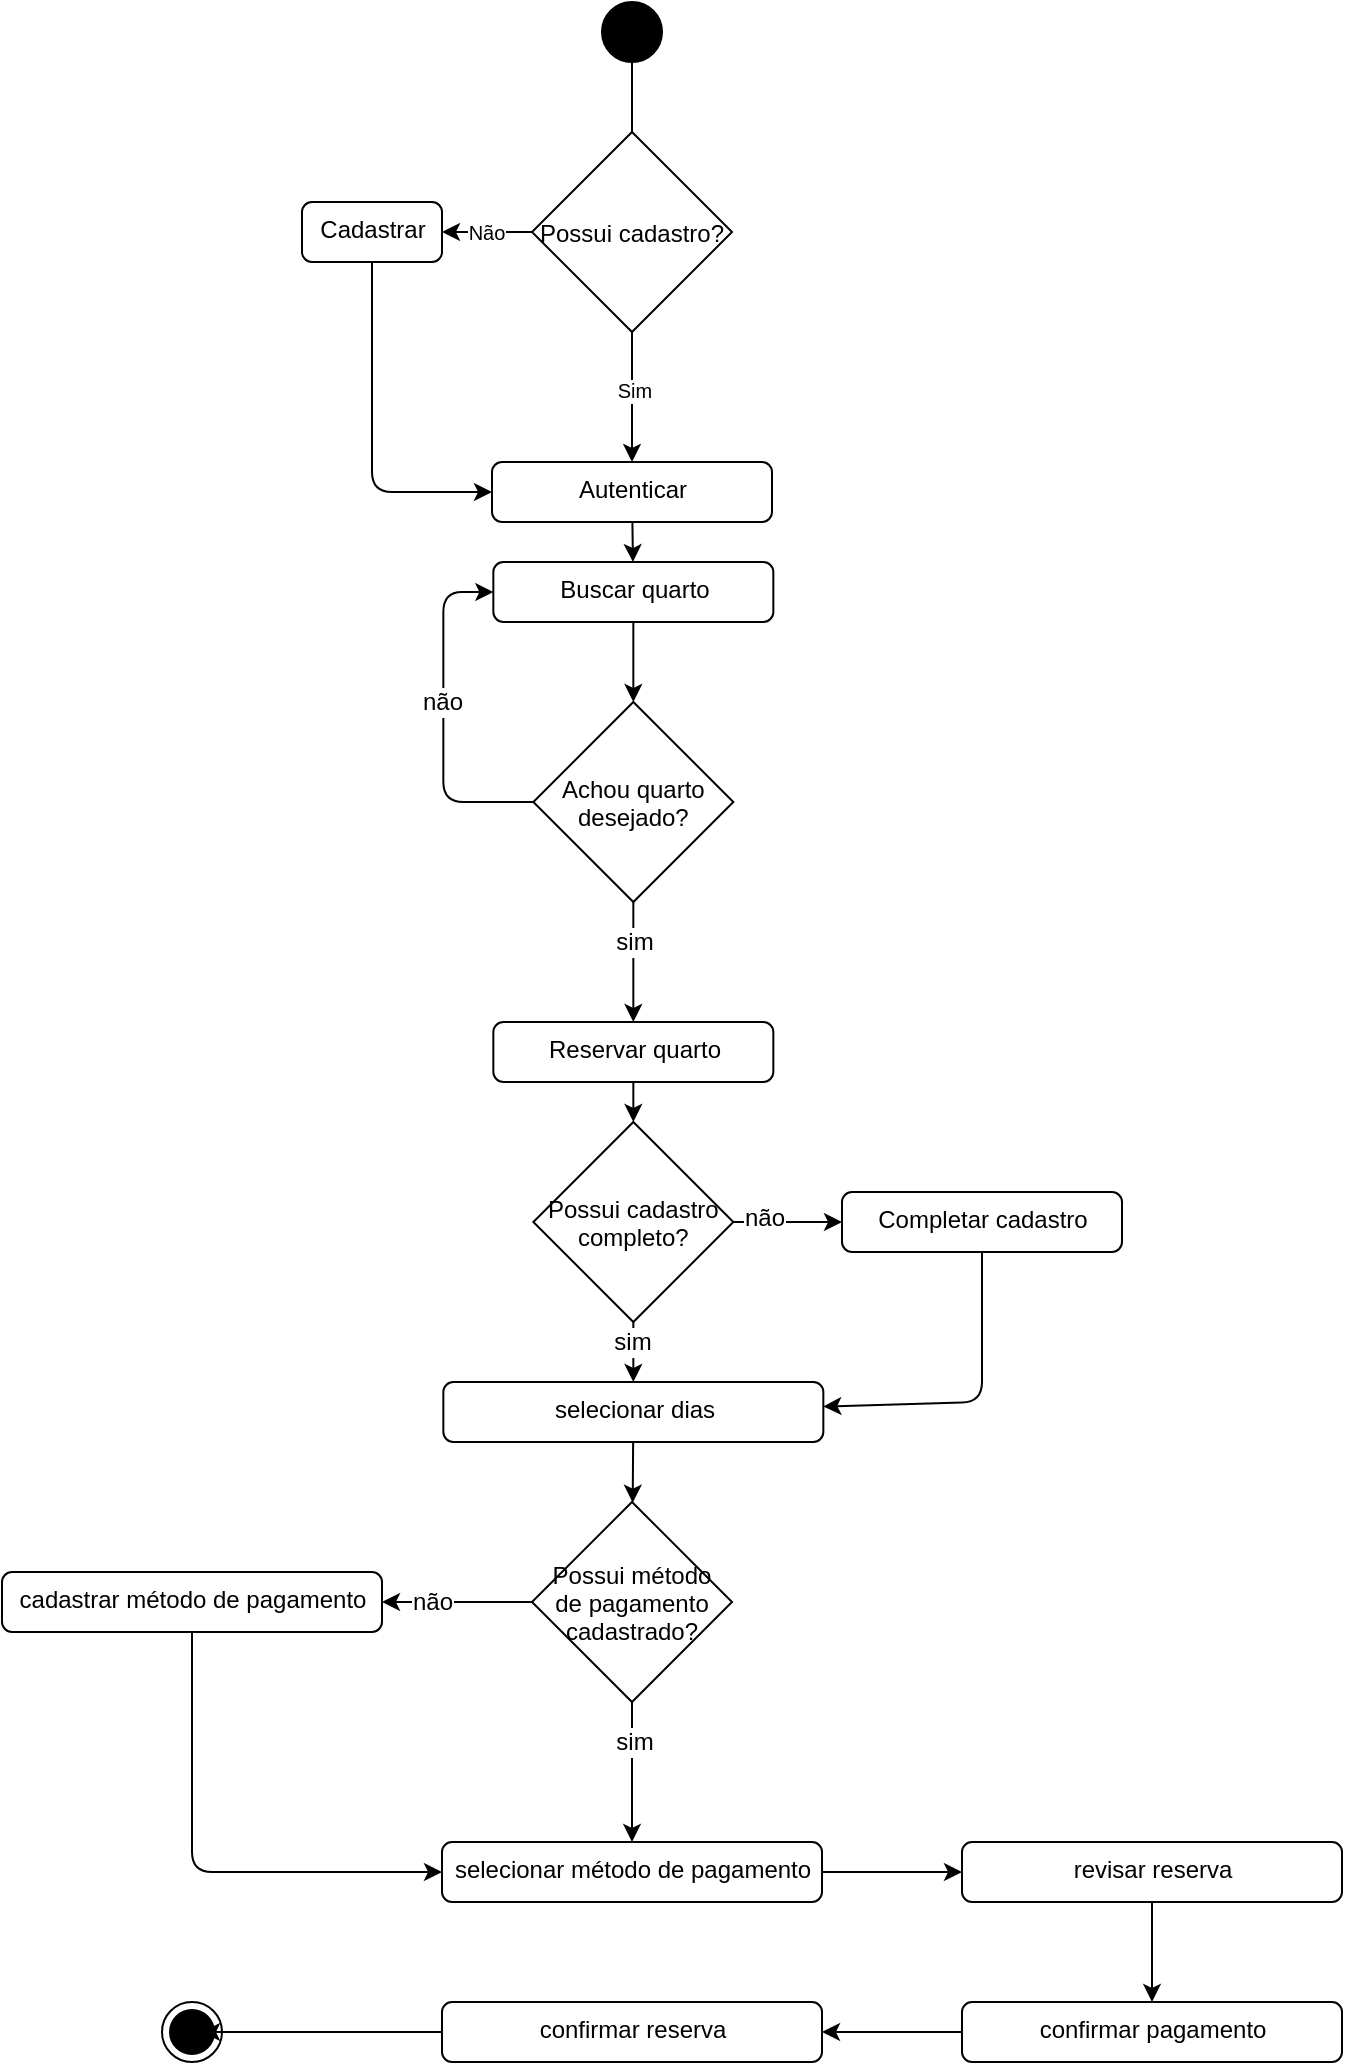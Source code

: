 <mxfile>
    <diagram id="xIBiIDnxRt9ATQEaylH9" name="Page-1">
        <mxGraphModel dx="692" dy="542" grid="1" gridSize="10" guides="1" tooltips="1" connect="1" arrows="1" fold="1" page="1" pageScale="1" pageWidth="827" pageHeight="1169" math="0" shadow="0">
            <root>
                <mxCell id="0"/>
                <mxCell id="1" parent="0"/>
                <mxCell id="8" style="edgeStyle=none;html=1;fontSize=10;endArrow=none;endFill=0;" parent="1" source="2" target="5" edge="1">
                    <mxGeometry relative="1" as="geometry"/>
                </mxCell>
                <mxCell id="2" value="" style="ellipse;fillColor=strokeColor;" parent="1" vertex="1">
                    <mxGeometry x="390" y="30" width="30" height="30" as="geometry"/>
                </mxCell>
                <mxCell id="3" value="" style="ellipse;html=1;shape=endState;fillColor=strokeColor;" parent="1" vertex="1">
                    <mxGeometry x="170" y="1030" width="30" height="30" as="geometry"/>
                </mxCell>
                <mxCell id="18" style="edgeStyle=none;html=1;fontSize=10;startArrow=none;startFill=0;endArrow=classic;endFill=1;" parent="1" source="4" target="17" edge="1">
                    <mxGeometry relative="1" as="geometry"/>
                </mxCell>
                <mxCell id="4" value="Autenticar" style="html=1;align=center;verticalAlign=top;rounded=1;absoluteArcSize=1;arcSize=10;dashed=0;fillColor=none;" parent="1" vertex="1">
                    <mxGeometry x="335" y="260" width="140" height="30" as="geometry"/>
                </mxCell>
                <mxCell id="9" style="edgeStyle=none;html=1;entryX=0.5;entryY=0;entryDx=0;entryDy=0;fontSize=10;endArrow=classic;endFill=1;" parent="1" source="5" target="4" edge="1">
                    <mxGeometry relative="1" as="geometry"/>
                </mxCell>
                <mxCell id="14" value="Sim" style="edgeLabel;html=1;align=center;verticalAlign=middle;resizable=0;points=[];fontSize=10;" parent="9" vertex="1" connectable="0">
                    <mxGeometry x="-0.105" y="1" relative="1" as="geometry">
                        <mxPoint as="offset"/>
                    </mxGeometry>
                </mxCell>
                <mxCell id="11" style="edgeStyle=none;html=1;fontSize=10;endArrow=classic;endFill=1;" parent="1" source="5" target="10" edge="1">
                    <mxGeometry relative="1" as="geometry"/>
                </mxCell>
                <mxCell id="13" value="Não" style="edgeLabel;html=1;align=center;verticalAlign=middle;resizable=0;points=[];fontSize=10;" parent="11" vertex="1" connectable="0">
                    <mxGeometry x="-0.445" relative="1" as="geometry">
                        <mxPoint x="-11" as="offset"/>
                    </mxGeometry>
                </mxCell>
                <mxCell id="5" value="Possui cadastro?" style="rhombus;fontSize=12;" parent="1" vertex="1">
                    <mxGeometry x="355" y="95" width="100" height="100" as="geometry"/>
                </mxCell>
                <mxCell id="12" style="edgeStyle=none;html=1;fontSize=10;endArrow=classic;endFill=1;" parent="1" source="10" target="4" edge="1">
                    <mxGeometry relative="1" as="geometry">
                        <Array as="points">
                            <mxPoint x="275" y="275"/>
                        </Array>
                    </mxGeometry>
                </mxCell>
                <mxCell id="10" value="Cadastrar" style="html=1;align=center;verticalAlign=top;rounded=1;absoluteArcSize=1;arcSize=10;dashed=0;fillColor=none;" parent="1" vertex="1">
                    <mxGeometry x="240" y="130" width="70" height="30" as="geometry"/>
                </mxCell>
                <mxCell id="20" style="edgeStyle=none;html=1;fontSize=12;startArrow=none;startFill=0;endArrow=classic;endFill=1;" parent="1" source="17" target="19" edge="1">
                    <mxGeometry relative="1" as="geometry"/>
                </mxCell>
                <mxCell id="17" value="&lt;span style=&quot;font-size: 12px;&quot;&gt;Buscar quarto&lt;/span&gt;" style="html=1;align=center;verticalAlign=top;rounded=1;absoluteArcSize=1;arcSize=10;dashed=0;fillColor=none;fontSize=10;" parent="1" vertex="1">
                    <mxGeometry x="335.67" y="310" width="140" height="30" as="geometry"/>
                </mxCell>
                <mxCell id="24" style="edgeStyle=none;html=1;fontSize=12;startArrow=none;startFill=0;endArrow=classic;endFill=1;" parent="1" source="19" target="23" edge="1">
                    <mxGeometry relative="1" as="geometry"/>
                </mxCell>
                <mxCell id="28" value="sim" style="edgeLabel;html=1;align=center;verticalAlign=middle;resizable=0;points=[];fontSize=12;" parent="24" vertex="1" connectable="0">
                    <mxGeometry x="-0.526" relative="1" as="geometry">
                        <mxPoint y="6" as="offset"/>
                    </mxGeometry>
                </mxCell>
                <mxCell id="25" style="edgeStyle=none;html=1;fontSize=12;startArrow=none;startFill=0;endArrow=classic;endFill=1;" parent="1" source="19" target="17" edge="1">
                    <mxGeometry relative="1" as="geometry">
                        <Array as="points">
                            <mxPoint x="310.67" y="430"/>
                            <mxPoint x="310.67" y="325"/>
                        </Array>
                    </mxGeometry>
                </mxCell>
                <mxCell id="27" value="não" style="edgeLabel;html=1;align=center;verticalAlign=middle;resizable=0;points=[];fontSize=12;" parent="25" vertex="1" connectable="0">
                    <mxGeometry x="-0.582" y="-1" relative="1" as="geometry">
                        <mxPoint x="-9" y="-49" as="offset"/>
                    </mxGeometry>
                </mxCell>
                <mxCell id="19" value="Achou quarto&#10;desejado?" style="rhombus;fontSize=12;" parent="1" vertex="1">
                    <mxGeometry x="355.67" y="380" width="100" height="100" as="geometry"/>
                </mxCell>
                <mxCell id="31" style="edgeStyle=none;html=1;fontSize=12;startArrow=none;startFill=0;endArrow=classic;endFill=1;" parent="1" source="23" target="30" edge="1">
                    <mxGeometry relative="1" as="geometry"/>
                </mxCell>
                <mxCell id="23" value="&lt;span style=&quot;font-size: 12px;&quot;&gt;Reservar quarto&lt;/span&gt;" style="html=1;align=center;verticalAlign=top;rounded=1;absoluteArcSize=1;arcSize=10;dashed=0;fillColor=none;fontSize=10;" parent="1" vertex="1">
                    <mxGeometry x="335.67" y="540" width="140" height="30" as="geometry"/>
                </mxCell>
                <mxCell id="34" style="edgeStyle=none;html=1;fontSize=12;startArrow=none;startFill=0;endArrow=classic;endFill=1;" parent="1" source="30" target="32" edge="1">
                    <mxGeometry relative="1" as="geometry"/>
                </mxCell>
                <mxCell id="46" value="não" style="edgeLabel;html=1;align=center;verticalAlign=middle;resizable=0;points=[];fontSize=12;" parent="34" vertex="1" connectable="0">
                    <mxGeometry x="-0.439" y="2" relative="1" as="geometry">
                        <mxPoint as="offset"/>
                    </mxGeometry>
                </mxCell>
                <mxCell id="37" style="edgeStyle=none;html=1;fontSize=12;startArrow=none;startFill=0;endArrow=classic;endFill=1;" parent="1" source="30" target="60" edge="1">
                    <mxGeometry relative="1" as="geometry"/>
                </mxCell>
                <mxCell id="45" value="sim" style="edgeLabel;html=1;align=center;verticalAlign=middle;resizable=0;points=[];fontSize=12;" parent="37" vertex="1" connectable="0">
                    <mxGeometry x="-0.357" y="-1" relative="1" as="geometry">
                        <mxPoint as="offset"/>
                    </mxGeometry>
                </mxCell>
                <mxCell id="30" value="Possui cadastro &#10;completo?" style="rhombus;fontSize=12;" parent="1" vertex="1">
                    <mxGeometry x="355.67" y="590" width="100" height="100" as="geometry"/>
                </mxCell>
                <mxCell id="38" style="edgeStyle=none;html=1;fontSize=12;startArrow=none;startFill=0;endArrow=classic;endFill=1;" parent="1" source="32" target="60" edge="1">
                    <mxGeometry relative="1" as="geometry">
                        <Array as="points">
                            <mxPoint x="580" y="730"/>
                        </Array>
                    </mxGeometry>
                </mxCell>
                <mxCell id="32" value="&lt;span style=&quot;font-size: 12px;&quot;&gt;Completar cadastro&lt;/span&gt;" style="html=1;align=center;verticalAlign=top;rounded=1;absoluteArcSize=1;arcSize=10;dashed=0;fillColor=none;fontSize=10;" parent="1" vertex="1">
                    <mxGeometry x="510.0" y="625" width="140" height="30" as="geometry"/>
                </mxCell>
                <mxCell id="42" style="edgeStyle=none;html=1;fontSize=12;startArrow=none;startFill=0;endArrow=classic;endFill=1;" parent="1" source="35" target="40" edge="1">
                    <mxGeometry relative="1" as="geometry">
                        <Array as="points">
                            <mxPoint x="185" y="965"/>
                        </Array>
                    </mxGeometry>
                </mxCell>
                <mxCell id="35" value="&lt;span style=&quot;font-size: 12px;&quot;&gt;cadastrar método de pagamento&lt;/span&gt;" style="html=1;align=center;verticalAlign=top;rounded=1;absoluteArcSize=1;arcSize=10;dashed=0;fillColor=none;fontSize=10;" parent="1" vertex="1">
                    <mxGeometry x="90" y="815" width="190" height="30" as="geometry"/>
                </mxCell>
                <mxCell id="39" style="edgeStyle=none;html=1;fontSize=12;startArrow=none;startFill=0;endArrow=classic;endFill=1;" parent="1" source="36" target="35" edge="1">
                    <mxGeometry relative="1" as="geometry"/>
                </mxCell>
                <mxCell id="43" value="não" style="edgeLabel;html=1;align=center;verticalAlign=middle;resizable=0;points=[];fontSize=12;" parent="39" vertex="1" connectable="0">
                    <mxGeometry x="0.335" relative="1" as="geometry">
                        <mxPoint as="offset"/>
                    </mxGeometry>
                </mxCell>
                <mxCell id="41" style="edgeStyle=none;html=1;fontSize=12;startArrow=none;startFill=0;endArrow=classic;endFill=1;" parent="1" source="36" target="40" edge="1">
                    <mxGeometry relative="1" as="geometry"/>
                </mxCell>
                <mxCell id="44" value="sim" style="edgeLabel;html=1;align=center;verticalAlign=middle;resizable=0;points=[];fontSize=12;" parent="41" vertex="1" connectable="0">
                    <mxGeometry x="-0.443" y="1" relative="1" as="geometry">
                        <mxPoint as="offset"/>
                    </mxGeometry>
                </mxCell>
                <mxCell id="36" value="Possui método&#10;de pagamento&#10;cadastrado?" style="rhombus;fontSize=12;" parent="1" vertex="1">
                    <mxGeometry x="355" y="780" width="100" height="100" as="geometry"/>
                </mxCell>
                <mxCell id="48" style="edgeStyle=none;html=1;fontSize=12;startArrow=none;startFill=0;endArrow=classic;endFill=1;" parent="1" source="40" target="49" edge="1">
                    <mxGeometry relative="1" as="geometry">
                        <mxPoint x="570" y="958" as="targetPoint"/>
                    </mxGeometry>
                </mxCell>
                <mxCell id="40" value="&lt;span style=&quot;font-size: 12px;&quot;&gt;selecionar método de pagamento&lt;/span&gt;" style="html=1;align=center;verticalAlign=top;rounded=1;absoluteArcSize=1;arcSize=10;dashed=0;fillColor=none;fontSize=10;" parent="1" vertex="1">
                    <mxGeometry x="310" y="950" width="190" height="30" as="geometry"/>
                </mxCell>
                <mxCell id="53" style="edgeStyle=none;html=1;fontSize=12;startArrow=none;startFill=0;endArrow=classic;endFill=1;" parent="1" source="49" target="52" edge="1">
                    <mxGeometry relative="1" as="geometry"/>
                </mxCell>
                <mxCell id="49" value="&lt;span style=&quot;font-size: 12px;&quot;&gt;revisar reserva&lt;/span&gt;" style="html=1;align=center;verticalAlign=top;rounded=1;absoluteArcSize=1;arcSize=10;dashed=0;fillColor=none;fontSize=10;" parent="1" vertex="1">
                    <mxGeometry x="570" y="950" width="190" height="30" as="geometry"/>
                </mxCell>
                <mxCell id="57" style="edgeStyle=none;html=1;fontSize=12;startArrow=none;startFill=0;endArrow=classic;endFill=1;" parent="1" source="52" target="56" edge="1">
                    <mxGeometry relative="1" as="geometry"/>
                </mxCell>
                <mxCell id="52" value="&lt;span style=&quot;font-size: 12px;&quot;&gt;confirmar pagamento&lt;/span&gt;" style="html=1;align=center;verticalAlign=top;rounded=1;absoluteArcSize=1;arcSize=10;dashed=0;fillColor=none;fontSize=10;" parent="1" vertex="1">
                    <mxGeometry x="570" y="1030" width="190" height="30" as="geometry"/>
                </mxCell>
                <mxCell id="59" style="edgeStyle=none;html=1;entryX=0.667;entryY=0.5;entryDx=0;entryDy=0;entryPerimeter=0;fontSize=12;startArrow=none;startFill=0;endArrow=classic;endFill=1;" parent="1" source="56" target="3" edge="1">
                    <mxGeometry relative="1" as="geometry"/>
                </mxCell>
                <mxCell id="56" value="&lt;span style=&quot;font-size: 12px;&quot;&gt;confirmar reserva&lt;/span&gt;" style="html=1;align=center;verticalAlign=top;rounded=1;absoluteArcSize=1;arcSize=10;dashed=0;fillColor=none;fontSize=10;" parent="1" vertex="1">
                    <mxGeometry x="310" y="1030" width="190" height="30" as="geometry"/>
                </mxCell>
                <mxCell id="60" value="&lt;span style=&quot;font-size: 12px;&quot;&gt;selecionar dias&lt;/span&gt;" style="html=1;align=center;verticalAlign=top;rounded=1;absoluteArcSize=1;arcSize=10;dashed=0;fillColor=none;fontSize=10;" parent="1" vertex="1">
                    <mxGeometry x="310.67" y="720" width="190" height="30" as="geometry"/>
                </mxCell>
                <mxCell id="63" style="edgeStyle=none;html=1;fontSize=12;startArrow=none;startFill=0;endArrow=classic;endFill=1;" parent="1" source="60" target="36" edge="1">
                    <mxGeometry relative="1" as="geometry">
                        <mxPoint x="405.564" y="820" as="sourcePoint"/>
                    </mxGeometry>
                </mxCell>
            </root>
        </mxGraphModel>
    </diagram>
</mxfile>